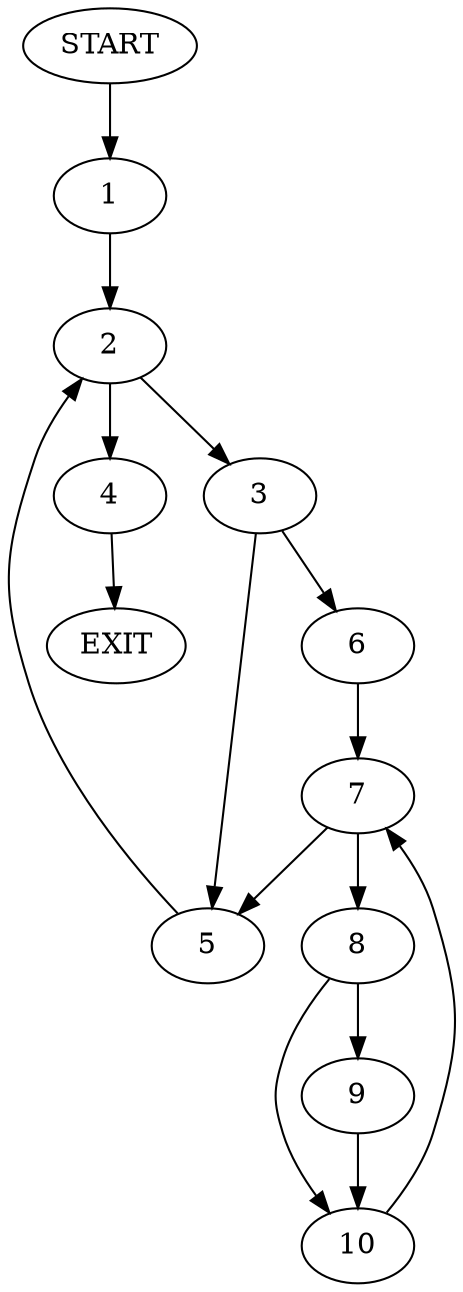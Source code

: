 digraph {
0 [label="START"]
11 [label="EXIT"]
0 -> 1
1 -> 2
2 -> 3
2 -> 4
4 -> 11
3 -> 5
3 -> 6
5 -> 2
6 -> 7
7 -> 5
7 -> 8
8 -> 9
8 -> 10
9 -> 10
10 -> 7
}
